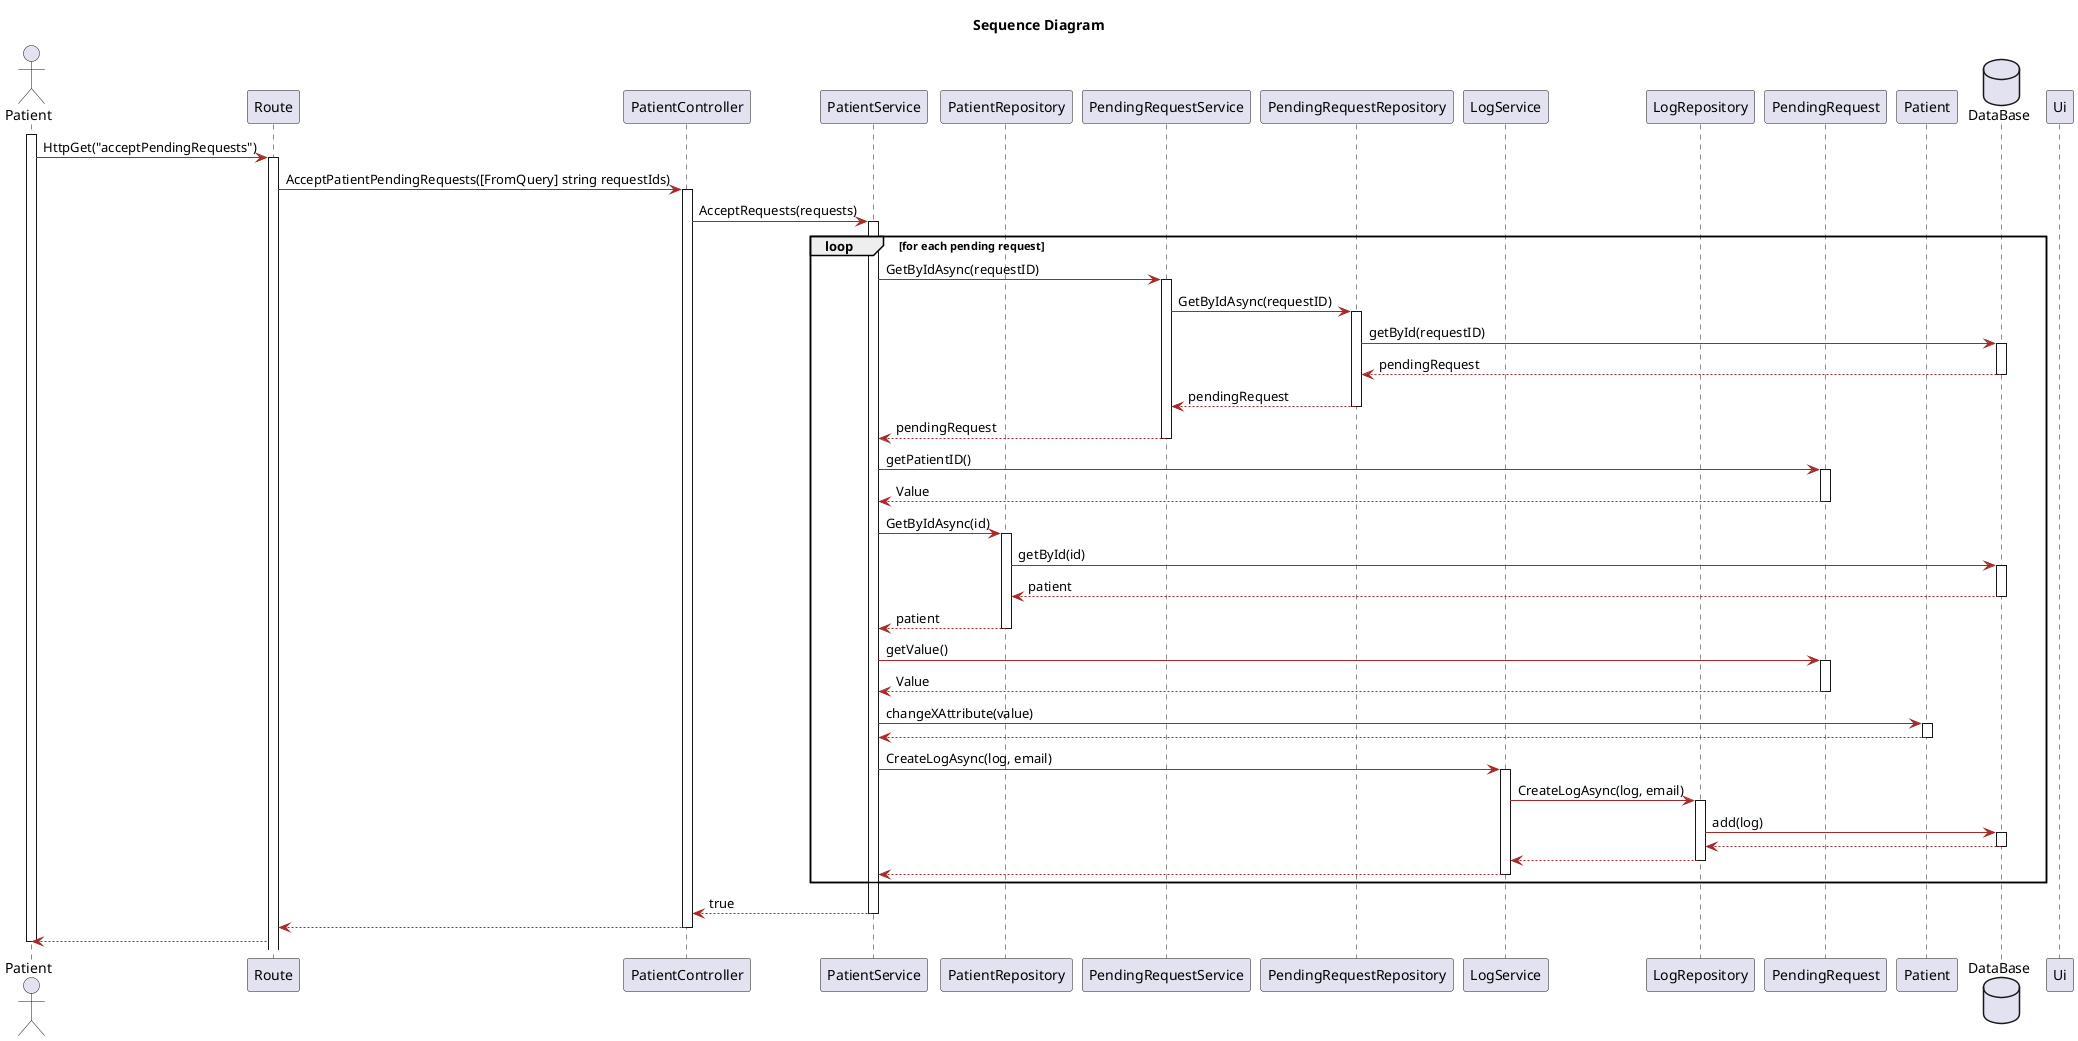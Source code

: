 @startuml
title Sequence Diagram 
skinparam classAttributeIconSize 0

skinparam class {
    LifeLineBorderColor DodgerBlue
    LifeLineBackgroundColor APPLICATION
    BackgroundColor LemonChiffon
    ArrowColor Brown
    BorderColor SaddleBrown
}

skinparam packageStyle rectangle

skinparam card {
    LifeLineBorderColor DodgerBlue
    LifeLineBackgroundColor APPLICATION
    BackgroundColor LemonChiffon
    ArrowColor Brown
    BorderColor SaddleBrown
}

actor Patient
participant "Route" as UI
participant "PatientController" as Controller
participant "PatientService" as userS
participant "PatientRepository" as userR
participant "PendingRequestService" as penS
participant "PendingRequestRepository" as penR

participant "LogService" as LogS
participant "LogRepository" as LogR
participant "PendingRequest" as pen
participant "Patient" as user
database "DataBase" as db

activate Patient
Patient -> UI: HttpGet("acceptPendingRequests")
activate UI
UI -> Controller:AcceptPatientPendingRequests([FromQuery] string requestIds)
activate Controller
Controller -> userS : AcceptRequests(requests)
activate userS

loop for each pending request

userS -> penS: GetByIdAsync(requestID)
activate penS
penS -> penR : GetByIdAsync(requestID)
activate penR
penR -> db : getById(requestID)
activate db
db --> penR: pendingRequest
deactivate db
penR --> penS : pendingRequest
deactivate penR
penS --> userS : pendingRequest
deactivate penS

userS -> pen : getPatientID()
activate pen 
pen --> userS : Value
deactivate pen

userS -> userR : GetByIdAsync(id)
activate userR 
userR -> db : getById(id)
activate db
db --> userR: patient
deactivate db
userR --> userS: patient
deactivate userR

userS -> pen : getValue()
activate pen 
pen --> userS : Value
deactivate pen

userS -> user: changeXAttribute(value)
activate user 
user --> userS 
deactivate user

userS -> LogS : CreateLogAsync(log, email)
activate LogS
LogS -> LogR : CreateLogAsync(log, email)
activate LogR
LogR -> db : add(log)
activate db 
db --> LogR 
deactivate db
LogR --> LogS
deactivate LogR
LogS --> userS
deactivate LogS
end 
userS --> Controller : true
deactivate userS
Controller --> UI
deactivate Controller 
UI --> Patient 
deactivate Ui
deactivate Patient




















@enduml
